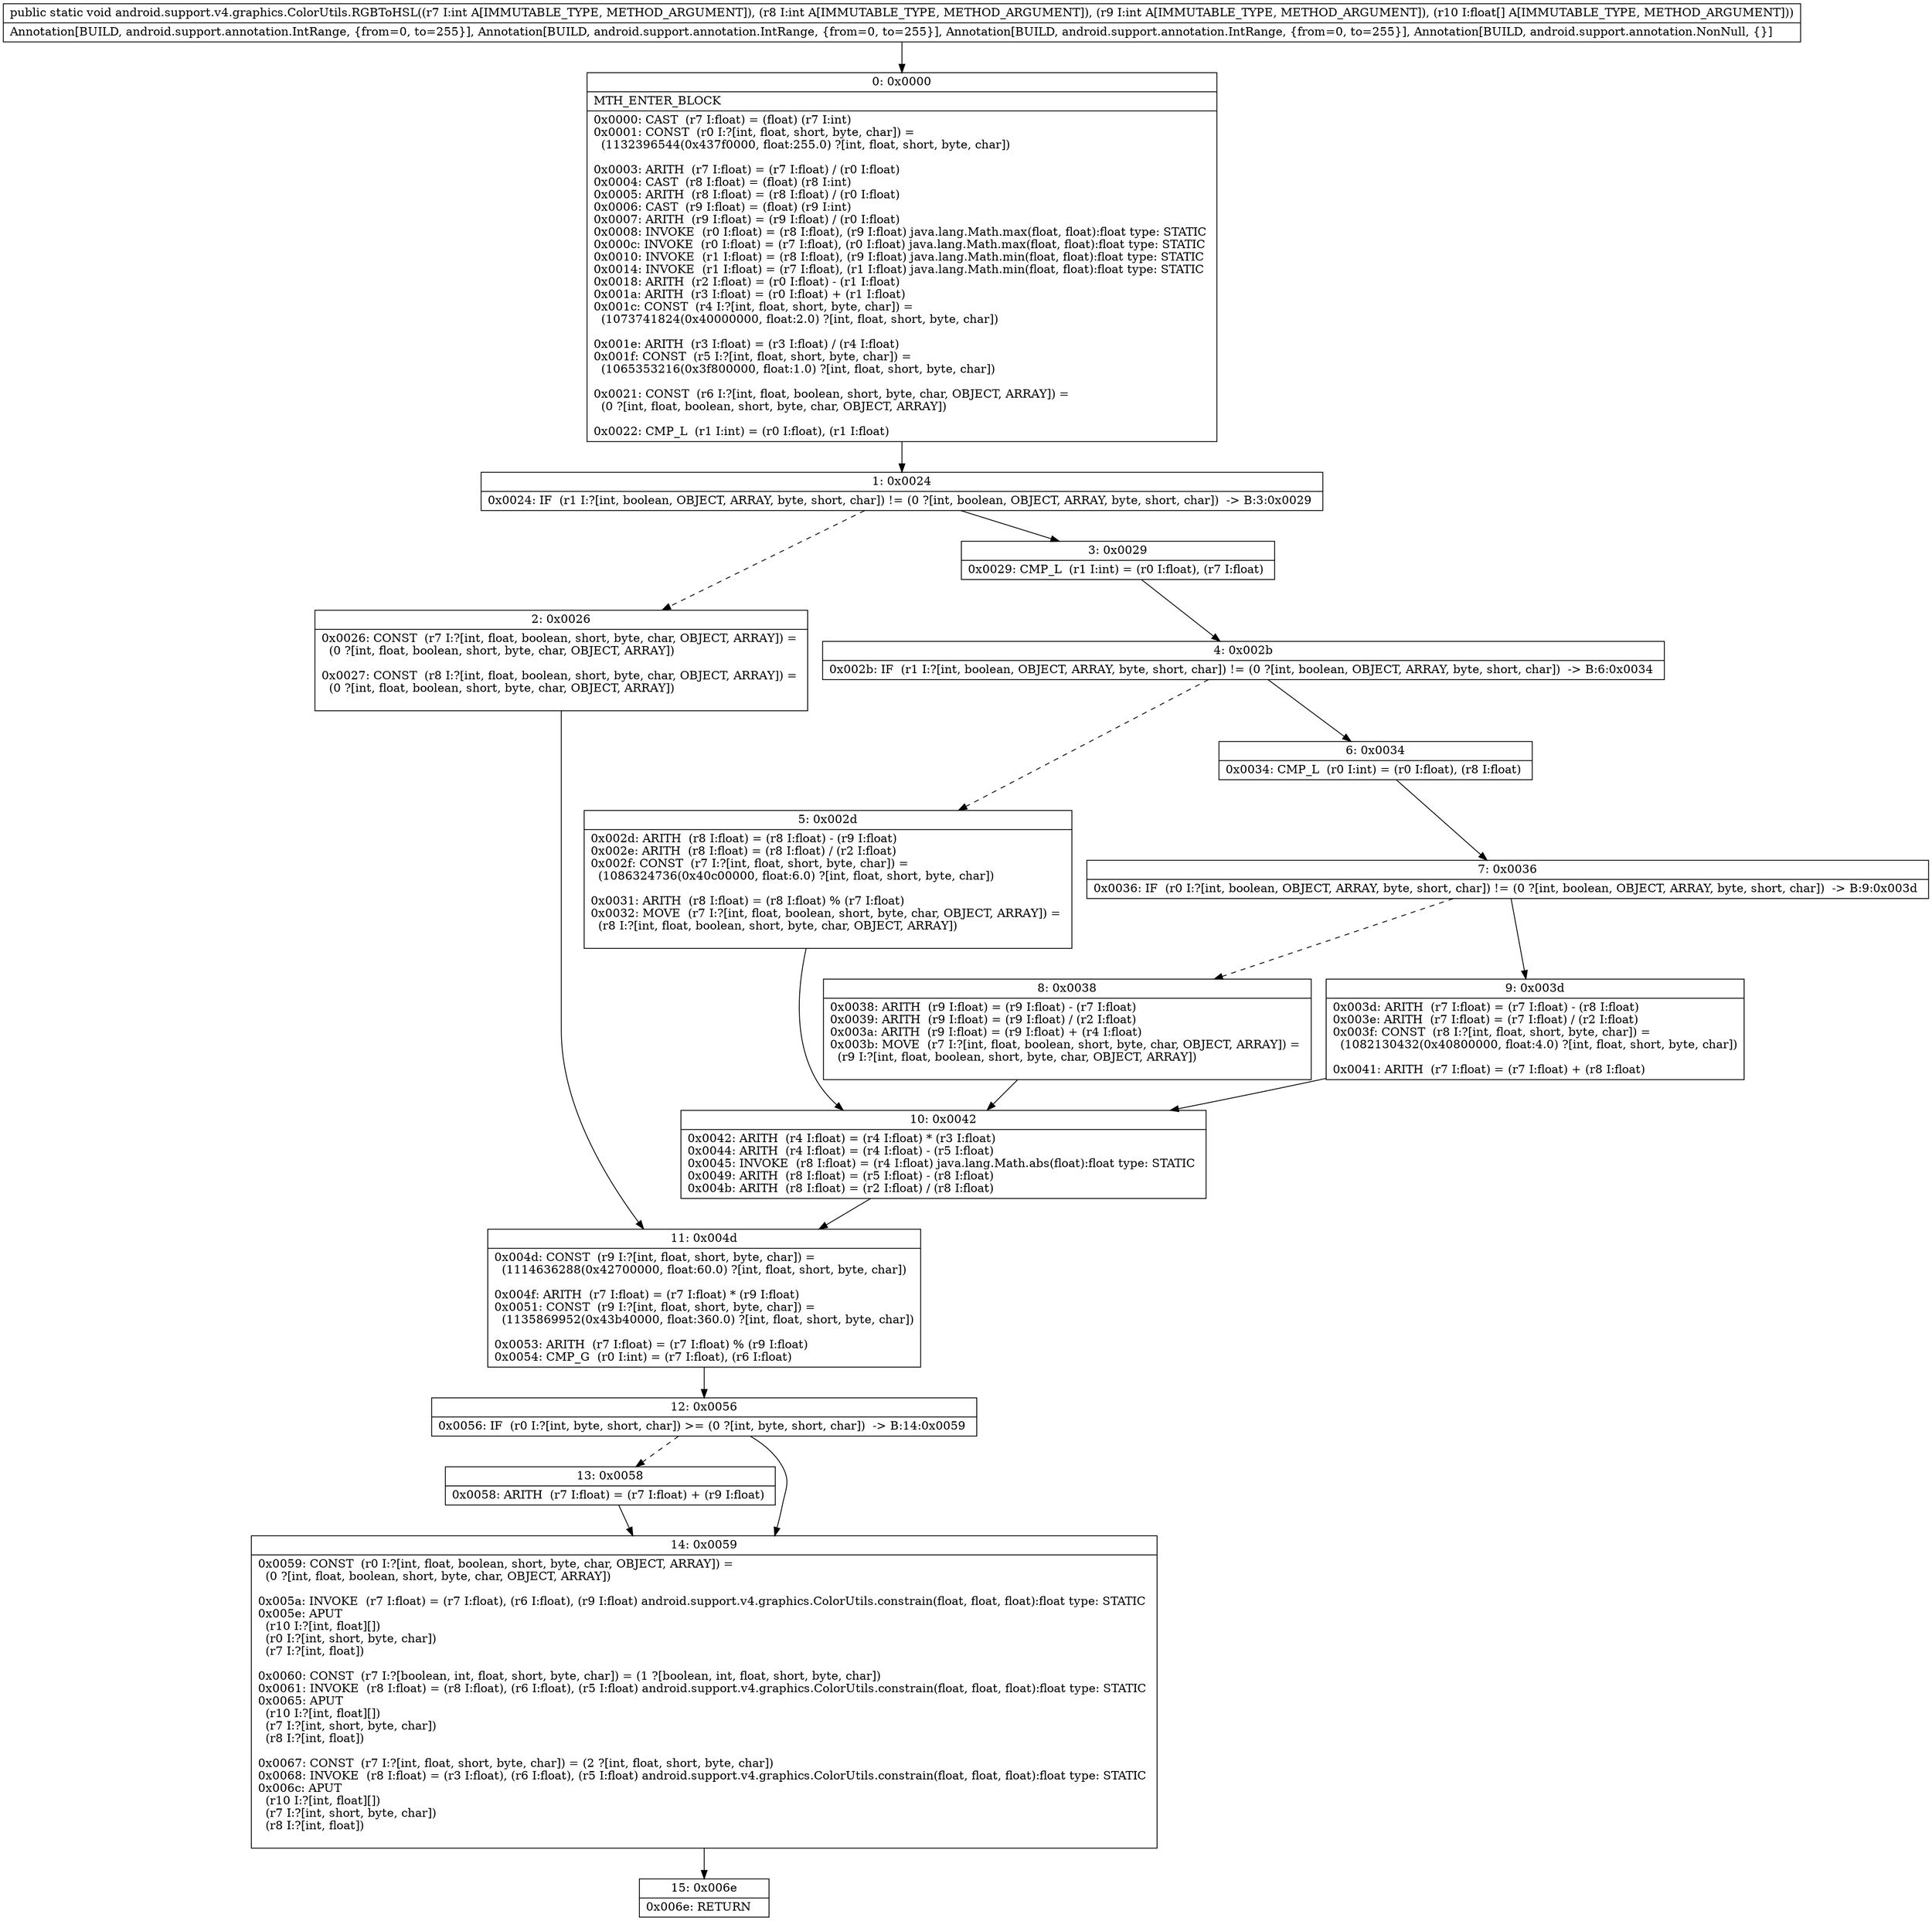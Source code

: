 digraph "CFG forandroid.support.v4.graphics.ColorUtils.RGBToHSL(III[F)V" {
Node_0 [shape=record,label="{0\:\ 0x0000|MTH_ENTER_BLOCK\l|0x0000: CAST  (r7 I:float) = (float) (r7 I:int) \l0x0001: CONST  (r0 I:?[int, float, short, byte, char]) = \l  (1132396544(0x437f0000, float:255.0) ?[int, float, short, byte, char])\l \l0x0003: ARITH  (r7 I:float) = (r7 I:float) \/ (r0 I:float) \l0x0004: CAST  (r8 I:float) = (float) (r8 I:int) \l0x0005: ARITH  (r8 I:float) = (r8 I:float) \/ (r0 I:float) \l0x0006: CAST  (r9 I:float) = (float) (r9 I:int) \l0x0007: ARITH  (r9 I:float) = (r9 I:float) \/ (r0 I:float) \l0x0008: INVOKE  (r0 I:float) = (r8 I:float), (r9 I:float) java.lang.Math.max(float, float):float type: STATIC \l0x000c: INVOKE  (r0 I:float) = (r7 I:float), (r0 I:float) java.lang.Math.max(float, float):float type: STATIC \l0x0010: INVOKE  (r1 I:float) = (r8 I:float), (r9 I:float) java.lang.Math.min(float, float):float type: STATIC \l0x0014: INVOKE  (r1 I:float) = (r7 I:float), (r1 I:float) java.lang.Math.min(float, float):float type: STATIC \l0x0018: ARITH  (r2 I:float) = (r0 I:float) \- (r1 I:float) \l0x001a: ARITH  (r3 I:float) = (r0 I:float) + (r1 I:float) \l0x001c: CONST  (r4 I:?[int, float, short, byte, char]) = \l  (1073741824(0x40000000, float:2.0) ?[int, float, short, byte, char])\l \l0x001e: ARITH  (r3 I:float) = (r3 I:float) \/ (r4 I:float) \l0x001f: CONST  (r5 I:?[int, float, short, byte, char]) = \l  (1065353216(0x3f800000, float:1.0) ?[int, float, short, byte, char])\l \l0x0021: CONST  (r6 I:?[int, float, boolean, short, byte, char, OBJECT, ARRAY]) = \l  (0 ?[int, float, boolean, short, byte, char, OBJECT, ARRAY])\l \l0x0022: CMP_L  (r1 I:int) = (r0 I:float), (r1 I:float) \l}"];
Node_1 [shape=record,label="{1\:\ 0x0024|0x0024: IF  (r1 I:?[int, boolean, OBJECT, ARRAY, byte, short, char]) != (0 ?[int, boolean, OBJECT, ARRAY, byte, short, char])  \-\> B:3:0x0029 \l}"];
Node_2 [shape=record,label="{2\:\ 0x0026|0x0026: CONST  (r7 I:?[int, float, boolean, short, byte, char, OBJECT, ARRAY]) = \l  (0 ?[int, float, boolean, short, byte, char, OBJECT, ARRAY])\l \l0x0027: CONST  (r8 I:?[int, float, boolean, short, byte, char, OBJECT, ARRAY]) = \l  (0 ?[int, float, boolean, short, byte, char, OBJECT, ARRAY])\l \l}"];
Node_3 [shape=record,label="{3\:\ 0x0029|0x0029: CMP_L  (r1 I:int) = (r0 I:float), (r7 I:float) \l}"];
Node_4 [shape=record,label="{4\:\ 0x002b|0x002b: IF  (r1 I:?[int, boolean, OBJECT, ARRAY, byte, short, char]) != (0 ?[int, boolean, OBJECT, ARRAY, byte, short, char])  \-\> B:6:0x0034 \l}"];
Node_5 [shape=record,label="{5\:\ 0x002d|0x002d: ARITH  (r8 I:float) = (r8 I:float) \- (r9 I:float) \l0x002e: ARITH  (r8 I:float) = (r8 I:float) \/ (r2 I:float) \l0x002f: CONST  (r7 I:?[int, float, short, byte, char]) = \l  (1086324736(0x40c00000, float:6.0) ?[int, float, short, byte, char])\l \l0x0031: ARITH  (r8 I:float) = (r8 I:float) % (r7 I:float) \l0x0032: MOVE  (r7 I:?[int, float, boolean, short, byte, char, OBJECT, ARRAY]) = \l  (r8 I:?[int, float, boolean, short, byte, char, OBJECT, ARRAY])\l \l}"];
Node_6 [shape=record,label="{6\:\ 0x0034|0x0034: CMP_L  (r0 I:int) = (r0 I:float), (r8 I:float) \l}"];
Node_7 [shape=record,label="{7\:\ 0x0036|0x0036: IF  (r0 I:?[int, boolean, OBJECT, ARRAY, byte, short, char]) != (0 ?[int, boolean, OBJECT, ARRAY, byte, short, char])  \-\> B:9:0x003d \l}"];
Node_8 [shape=record,label="{8\:\ 0x0038|0x0038: ARITH  (r9 I:float) = (r9 I:float) \- (r7 I:float) \l0x0039: ARITH  (r9 I:float) = (r9 I:float) \/ (r2 I:float) \l0x003a: ARITH  (r9 I:float) = (r9 I:float) + (r4 I:float) \l0x003b: MOVE  (r7 I:?[int, float, boolean, short, byte, char, OBJECT, ARRAY]) = \l  (r9 I:?[int, float, boolean, short, byte, char, OBJECT, ARRAY])\l \l}"];
Node_9 [shape=record,label="{9\:\ 0x003d|0x003d: ARITH  (r7 I:float) = (r7 I:float) \- (r8 I:float) \l0x003e: ARITH  (r7 I:float) = (r7 I:float) \/ (r2 I:float) \l0x003f: CONST  (r8 I:?[int, float, short, byte, char]) = \l  (1082130432(0x40800000, float:4.0) ?[int, float, short, byte, char])\l \l0x0041: ARITH  (r7 I:float) = (r7 I:float) + (r8 I:float) \l}"];
Node_10 [shape=record,label="{10\:\ 0x0042|0x0042: ARITH  (r4 I:float) = (r4 I:float) * (r3 I:float) \l0x0044: ARITH  (r4 I:float) = (r4 I:float) \- (r5 I:float) \l0x0045: INVOKE  (r8 I:float) = (r4 I:float) java.lang.Math.abs(float):float type: STATIC \l0x0049: ARITH  (r8 I:float) = (r5 I:float) \- (r8 I:float) \l0x004b: ARITH  (r8 I:float) = (r2 I:float) \/ (r8 I:float) \l}"];
Node_11 [shape=record,label="{11\:\ 0x004d|0x004d: CONST  (r9 I:?[int, float, short, byte, char]) = \l  (1114636288(0x42700000, float:60.0) ?[int, float, short, byte, char])\l \l0x004f: ARITH  (r7 I:float) = (r7 I:float) * (r9 I:float) \l0x0051: CONST  (r9 I:?[int, float, short, byte, char]) = \l  (1135869952(0x43b40000, float:360.0) ?[int, float, short, byte, char])\l \l0x0053: ARITH  (r7 I:float) = (r7 I:float) % (r9 I:float) \l0x0054: CMP_G  (r0 I:int) = (r7 I:float), (r6 I:float) \l}"];
Node_12 [shape=record,label="{12\:\ 0x0056|0x0056: IF  (r0 I:?[int, byte, short, char]) \>= (0 ?[int, byte, short, char])  \-\> B:14:0x0059 \l}"];
Node_13 [shape=record,label="{13\:\ 0x0058|0x0058: ARITH  (r7 I:float) = (r7 I:float) + (r9 I:float) \l}"];
Node_14 [shape=record,label="{14\:\ 0x0059|0x0059: CONST  (r0 I:?[int, float, boolean, short, byte, char, OBJECT, ARRAY]) = \l  (0 ?[int, float, boolean, short, byte, char, OBJECT, ARRAY])\l \l0x005a: INVOKE  (r7 I:float) = (r7 I:float), (r6 I:float), (r9 I:float) android.support.v4.graphics.ColorUtils.constrain(float, float, float):float type: STATIC \l0x005e: APUT  \l  (r10 I:?[int, float][])\l  (r0 I:?[int, short, byte, char])\l  (r7 I:?[int, float])\l \l0x0060: CONST  (r7 I:?[boolean, int, float, short, byte, char]) = (1 ?[boolean, int, float, short, byte, char]) \l0x0061: INVOKE  (r8 I:float) = (r8 I:float), (r6 I:float), (r5 I:float) android.support.v4.graphics.ColorUtils.constrain(float, float, float):float type: STATIC \l0x0065: APUT  \l  (r10 I:?[int, float][])\l  (r7 I:?[int, short, byte, char])\l  (r8 I:?[int, float])\l \l0x0067: CONST  (r7 I:?[int, float, short, byte, char]) = (2 ?[int, float, short, byte, char]) \l0x0068: INVOKE  (r8 I:float) = (r3 I:float), (r6 I:float), (r5 I:float) android.support.v4.graphics.ColorUtils.constrain(float, float, float):float type: STATIC \l0x006c: APUT  \l  (r10 I:?[int, float][])\l  (r7 I:?[int, short, byte, char])\l  (r8 I:?[int, float])\l \l}"];
Node_15 [shape=record,label="{15\:\ 0x006e|0x006e: RETURN   \l}"];
MethodNode[shape=record,label="{public static void android.support.v4.graphics.ColorUtils.RGBToHSL((r7 I:int A[IMMUTABLE_TYPE, METHOD_ARGUMENT]), (r8 I:int A[IMMUTABLE_TYPE, METHOD_ARGUMENT]), (r9 I:int A[IMMUTABLE_TYPE, METHOD_ARGUMENT]), (r10 I:float[] A[IMMUTABLE_TYPE, METHOD_ARGUMENT]))  | Annotation[BUILD, android.support.annotation.IntRange, \{from=0, to=255\}], Annotation[BUILD, android.support.annotation.IntRange, \{from=0, to=255\}], Annotation[BUILD, android.support.annotation.IntRange, \{from=0, to=255\}], Annotation[BUILD, android.support.annotation.NonNull, \{\}]\l}"];
MethodNode -> Node_0;
Node_0 -> Node_1;
Node_1 -> Node_2[style=dashed];
Node_1 -> Node_3;
Node_2 -> Node_11;
Node_3 -> Node_4;
Node_4 -> Node_5[style=dashed];
Node_4 -> Node_6;
Node_5 -> Node_10;
Node_6 -> Node_7;
Node_7 -> Node_8[style=dashed];
Node_7 -> Node_9;
Node_8 -> Node_10;
Node_9 -> Node_10;
Node_10 -> Node_11;
Node_11 -> Node_12;
Node_12 -> Node_13[style=dashed];
Node_12 -> Node_14;
Node_13 -> Node_14;
Node_14 -> Node_15;
}

